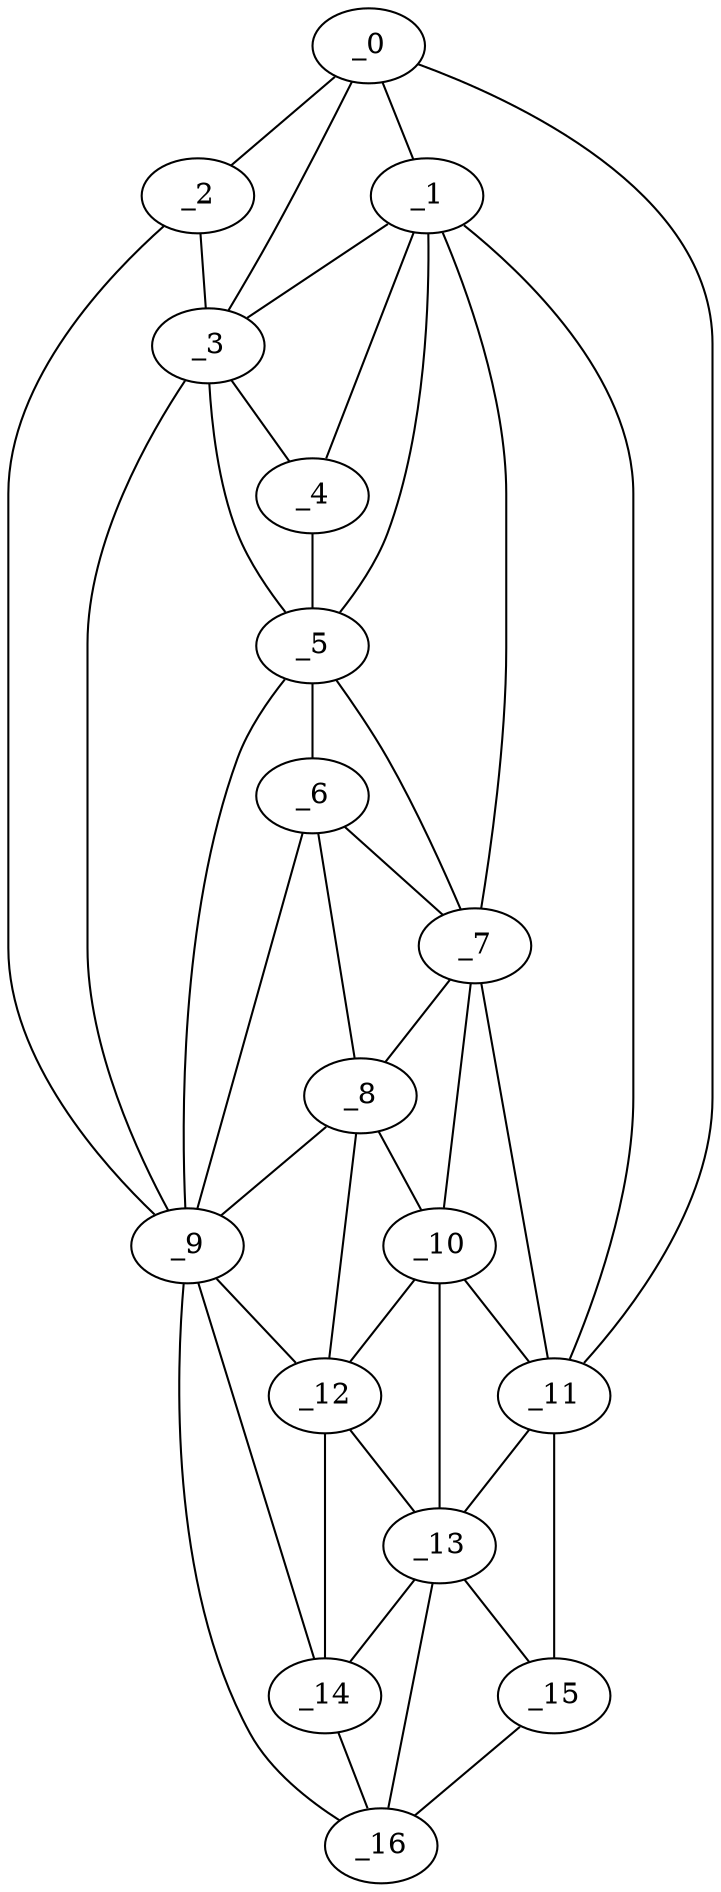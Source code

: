 graph "obj98__135.gxl" {
	_0	 [x=6,
		y=66];
	_1	 [x=20,
		y=63];
	_0 -- _1	 [valence=1];
	_2	 [x=31,
		y=93];
	_0 -- _2	 [valence=1];
	_3	 [x=32,
		y=77];
	_0 -- _3	 [valence=2];
	_11	 [x=102,
		y=34];
	_0 -- _11	 [valence=1];
	_1 -- _3	 [valence=2];
	_4	 [x=40,
		y=62];
	_1 -- _4	 [valence=2];
	_5	 [x=59,
		y=54];
	_1 -- _5	 [valence=1];
	_7	 [x=81,
		y=45];
	_1 -- _7	 [valence=2];
	_1 -- _11	 [valence=2];
	_2 -- _3	 [valence=1];
	_9	 [x=92,
		y=72];
	_2 -- _9	 [valence=1];
	_3 -- _4	 [valence=1];
	_3 -- _5	 [valence=2];
	_3 -- _9	 [valence=2];
	_4 -- _5	 [valence=2];
	_6	 [x=69,
		y=51];
	_5 -- _6	 [valence=2];
	_5 -- _7	 [valence=1];
	_5 -- _9	 [valence=2];
	_6 -- _7	 [valence=2];
	_8	 [x=89,
		y=57];
	_6 -- _8	 [valence=2];
	_6 -- _9	 [valence=2];
	_7 -- _8	 [valence=1];
	_10	 [x=95,
		y=43];
	_7 -- _10	 [valence=1];
	_7 -- _11	 [valence=1];
	_8 -- _9	 [valence=2];
	_8 -- _10	 [valence=2];
	_12	 [x=103,
		y=53];
	_8 -- _12	 [valence=2];
	_9 -- _12	 [valence=1];
	_14	 [x=113,
		y=64];
	_9 -- _14	 [valence=2];
	_16	 [x=126,
		y=60];
	_9 -- _16	 [valence=1];
	_10 -- _11	 [valence=2];
	_10 -- _12	 [valence=1];
	_13	 [x=111,
		y=50];
	_10 -- _13	 [valence=1];
	_11 -- _13	 [valence=2];
	_15	 [x=126,
		y=43];
	_11 -- _15	 [valence=1];
	_12 -- _13	 [valence=1];
	_12 -- _14	 [valence=2];
	_13 -- _14	 [valence=2];
	_13 -- _15	 [valence=2];
	_13 -- _16	 [valence=2];
	_14 -- _16	 [valence=2];
	_15 -- _16	 [valence=1];
}
